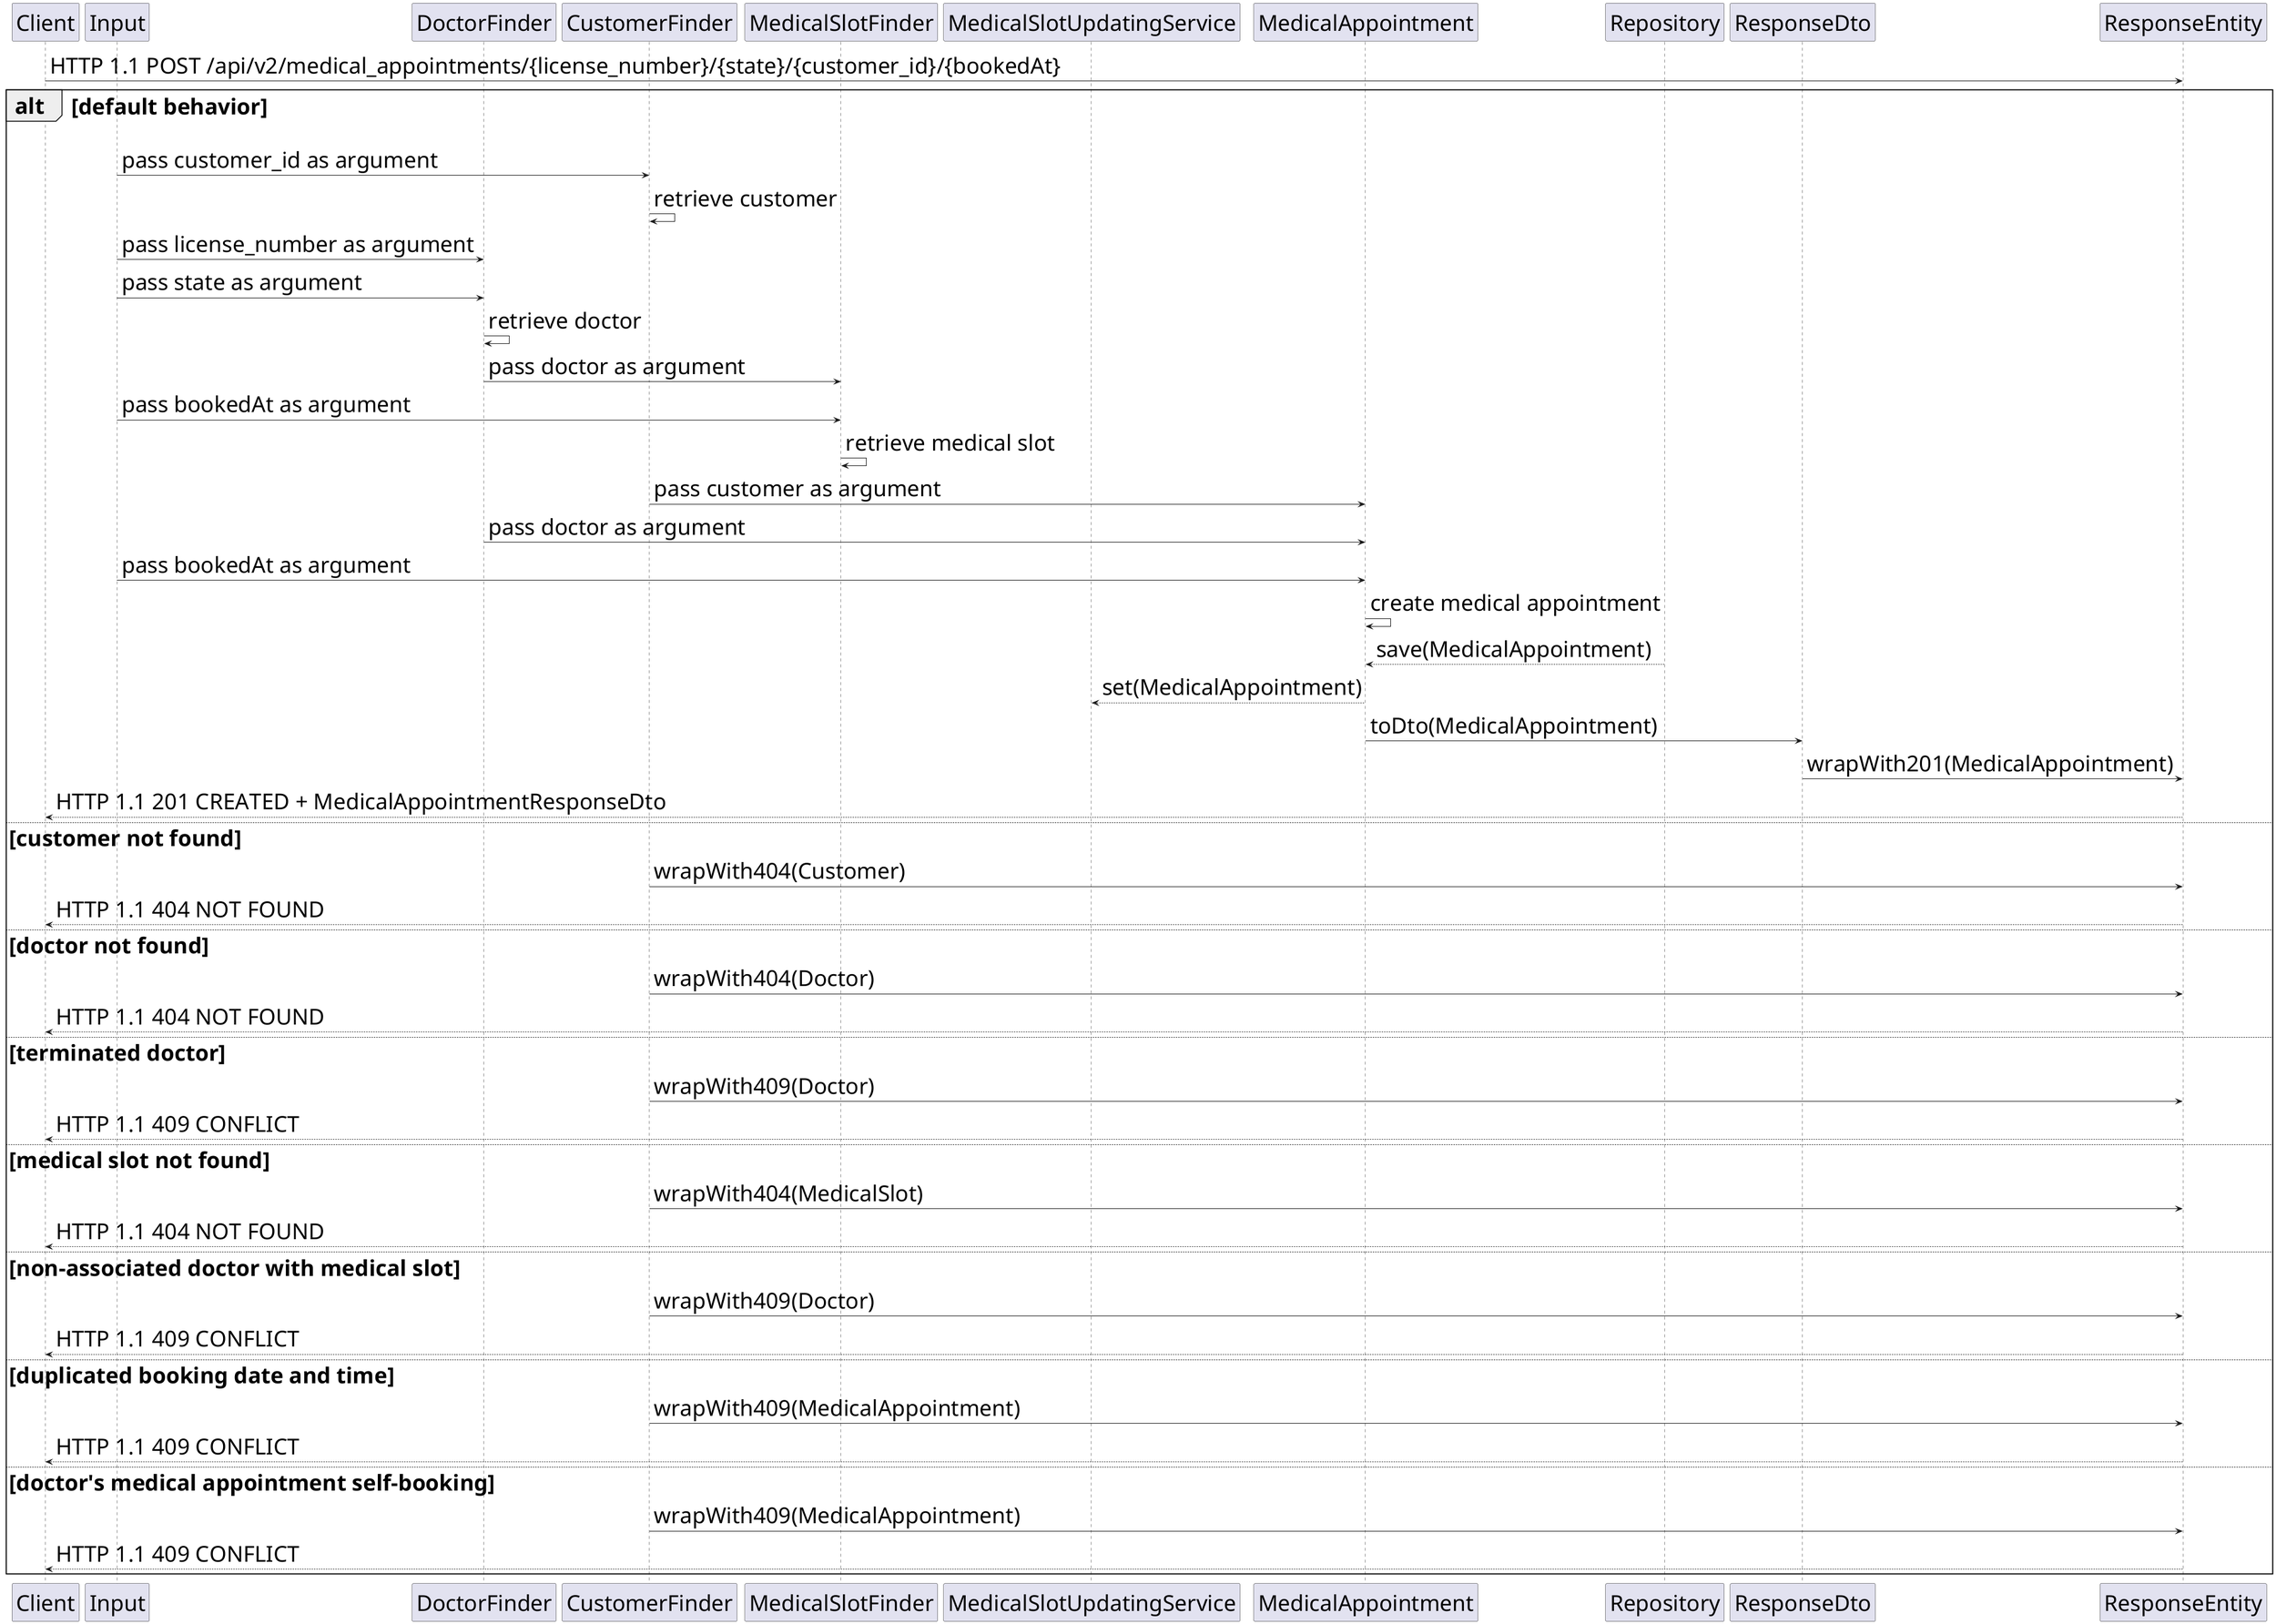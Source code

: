 @startuml

skinparam defaultFontSize 37

participant "Client"
participant "Input"
participant "DoctorFinder"
participant "CustomerFinder"
participant "MedicalSlotFinder"
participant "MedicalSlotUpdatingService" as service
participant "MedicalAppointment"
participant "Repository" as repository
participant "ResponseDto" as responseDto
participant "ResponseEntity"

Client -> ResponseEntity: HTTP 1.1 POST /api/v2/medical_appointments/{license_number}/{state}/{customer_id}/{bookedAt}

alt default behavior

Input -> CustomerFinder: pass customer_id as argument

CustomerFinder -> CustomerFinder: retrieve customer

Input -> DoctorFinder: pass license_number as argument

Input -> DoctorFinder: pass state as argument

DoctorFinder -> DoctorFinder: retrieve doctor

DoctorFinder -> MedicalSlotFinder: pass doctor as argument

Input -> MedicalSlotFinder: pass bookedAt as argument

MedicalSlotFinder -> MedicalSlotFinder: retrieve medical slot

CustomerFinder -> MedicalAppointment: pass customer as argument

DoctorFinder -> MedicalAppointment: pass doctor as argument

Input -> MedicalAppointment: pass bookedAt as argument

MedicalAppointment -> MedicalAppointment: create medical appointment

MedicalAppointment <-- repository: save(MedicalAppointment)

service <-- MedicalAppointment: set(MedicalAppointment)

MedicalAppointment -> responseDto: toDto(MedicalAppointment)

responseDto -> ResponseEntity: wrapWith201(MedicalAppointment)

Client <-- ResponseEntity: HTTP 1.1 201 CREATED + MedicalAppointmentResponseDto

else customer not found

CustomerFinder -> ResponseEntity: wrapWith404(Customer)

Client <-- ResponseEntity: HTTP 1.1 404 NOT FOUND

else doctor not found

CustomerFinder -> ResponseEntity: wrapWith404(Doctor)

Client <-- ResponseEntity: HTTP 1.1 404 NOT FOUND

else terminated doctor

CustomerFinder -> ResponseEntity: wrapWith409(Doctor)

Client <-- ResponseEntity: HTTP 1.1 409 CONFLICT

else medical slot not found

CustomerFinder -> ResponseEntity: wrapWith404(MedicalSlot)

Client <-- ResponseEntity: HTTP 1.1 404 NOT FOUND

else non-associated doctor with medical slot

CustomerFinder -> ResponseEntity: wrapWith409(Doctor)

Client <-- ResponseEntity: HTTP 1.1 409 CONFLICT

else duplicated booking date and time

CustomerFinder -> ResponseEntity: wrapWith409(MedicalAppointment)

Client <-- ResponseEntity: HTTP 1.1 409 CONFLICT

else doctor's medical appointment self-booking

CustomerFinder -> ResponseEntity: wrapWith409(MedicalAppointment)

Client <-- ResponseEntity: HTTP 1.1 409 CONFLICT

end

@enduml